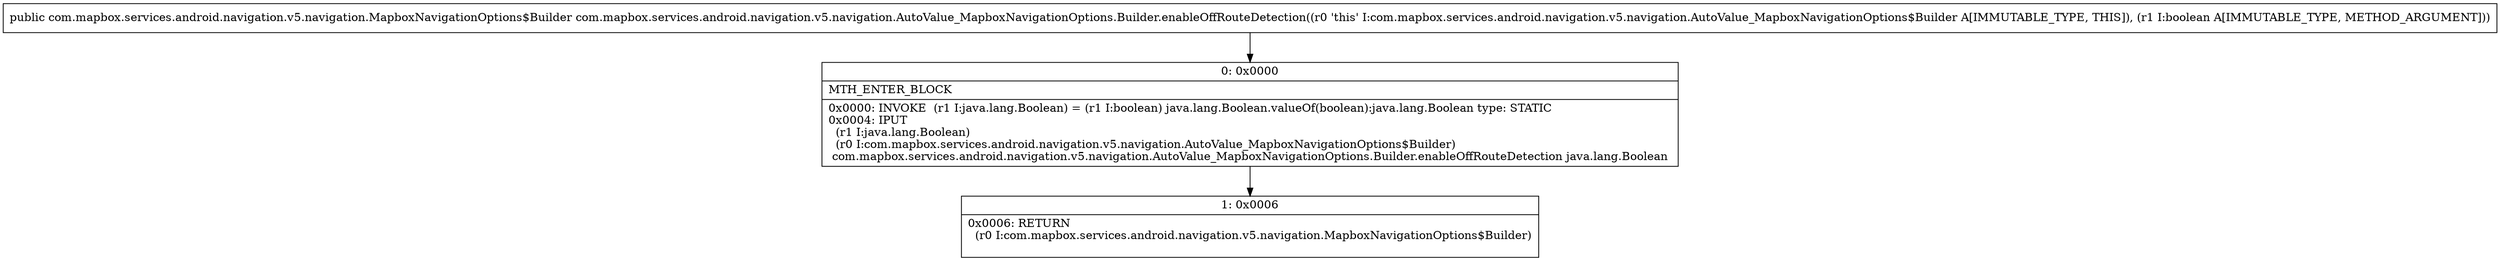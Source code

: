 digraph "CFG forcom.mapbox.services.android.navigation.v5.navigation.AutoValue_MapboxNavigationOptions.Builder.enableOffRouteDetection(Z)Lcom\/mapbox\/services\/android\/navigation\/v5\/navigation\/MapboxNavigationOptions$Builder;" {
Node_0 [shape=record,label="{0\:\ 0x0000|MTH_ENTER_BLOCK\l|0x0000: INVOKE  (r1 I:java.lang.Boolean) = (r1 I:boolean) java.lang.Boolean.valueOf(boolean):java.lang.Boolean type: STATIC \l0x0004: IPUT  \l  (r1 I:java.lang.Boolean)\l  (r0 I:com.mapbox.services.android.navigation.v5.navigation.AutoValue_MapboxNavigationOptions$Builder)\l com.mapbox.services.android.navigation.v5.navigation.AutoValue_MapboxNavigationOptions.Builder.enableOffRouteDetection java.lang.Boolean \l}"];
Node_1 [shape=record,label="{1\:\ 0x0006|0x0006: RETURN  \l  (r0 I:com.mapbox.services.android.navigation.v5.navigation.MapboxNavigationOptions$Builder)\l \l}"];
MethodNode[shape=record,label="{public com.mapbox.services.android.navigation.v5.navigation.MapboxNavigationOptions$Builder com.mapbox.services.android.navigation.v5.navigation.AutoValue_MapboxNavigationOptions.Builder.enableOffRouteDetection((r0 'this' I:com.mapbox.services.android.navigation.v5.navigation.AutoValue_MapboxNavigationOptions$Builder A[IMMUTABLE_TYPE, THIS]), (r1 I:boolean A[IMMUTABLE_TYPE, METHOD_ARGUMENT])) }"];
MethodNode -> Node_0;
Node_0 -> Node_1;
}

